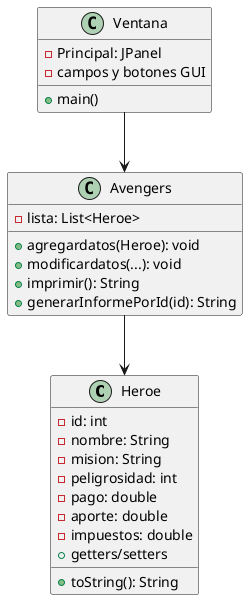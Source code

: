 @startuml

class Heroe {
    - id: int
    - nombre: String
    - mision: String
    - peligrosidad: int
    - pago: double
    - aporte: double
    - impuestos: double
    + getters/setters
    + toString(): String
}

class Avengers {
    - lista: List<Heroe>
    + agregardatos(Heroe): void
    + modificardatos(...): void
    + imprimir(): String
    + generarInformePorId(id): String
}

class Ventana {
    - Principal: JPanel
    - campos y botones GUI
    + main()
}

Ventana --> Avengers
Avengers --> Heroe

@enduml
